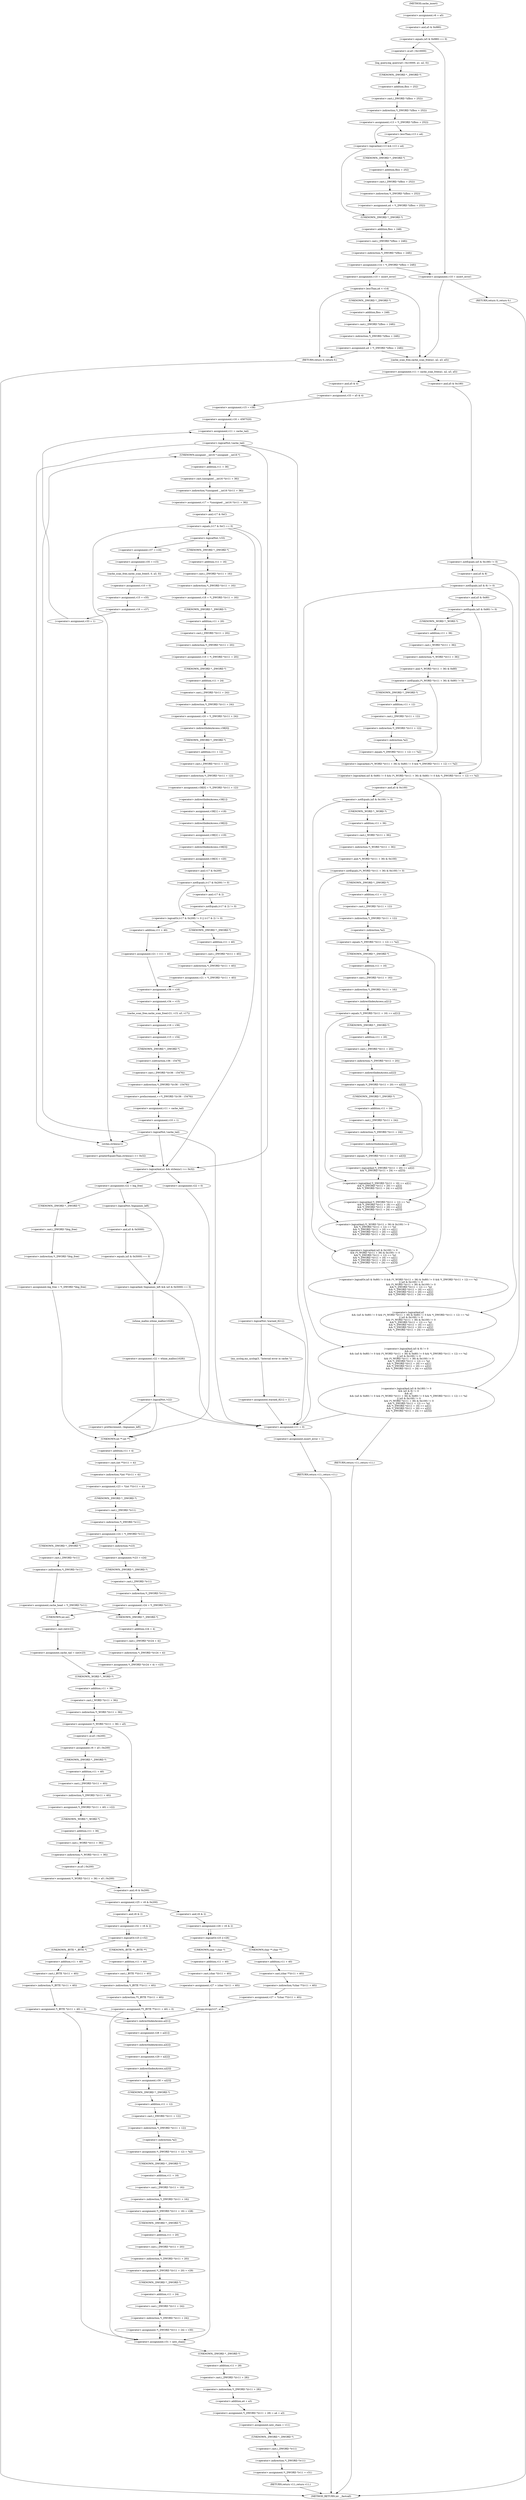 digraph cache_insert {  
"1000166" [label = "(<operator>.assignment,v6 = a5)" ]
"1000170" [label = "(<operator>.equals,(a5 & 0x980) == 0)" ]
"1000171" [label = "(<operator>.and,a5 & 0x980)" ]
"1000176" [label = "(log_query,log_query(a5 | 0x10000, a1, a2, 0))" ]
"1000177" [label = "(<operator>.or,a5 | 0x10000)" ]
"1000183" [label = "(<operator>.assignment,v13 = *(_DWORD *)(fbss + 252))" ]
"1000185" [label = "(<operator>.indirection,*(_DWORD *)(fbss + 252))" ]
"1000186" [label = "(<operator>.cast,(_DWORD *)(fbss + 252))" ]
"1000187" [label = "(UNKNOWN,_DWORD *,_DWORD *)" ]
"1000188" [label = "(<operator>.addition,fbss + 252)" ]
"1000192" [label = "(<operator>.logicalAnd,v13 && v13 < a4)" ]
"1000194" [label = "(<operator>.lessThan,v13 < a4)" ]
"1000197" [label = "(<operator>.assignment,a4 = *(_DWORD *)(fbss + 252))" ]
"1000199" [label = "(<operator>.indirection,*(_DWORD *)(fbss + 252))" ]
"1000200" [label = "(<operator>.cast,(_DWORD *)(fbss + 252))" ]
"1000201" [label = "(UNKNOWN,_DWORD *,_DWORD *)" ]
"1000202" [label = "(<operator>.addition,fbss + 252)" ]
"1000205" [label = "(<operator>.assignment,v14 = *(_DWORD *)(fbss + 248))" ]
"1000207" [label = "(<operator>.indirection,*(_DWORD *)(fbss + 248))" ]
"1000208" [label = "(<operator>.cast,(_DWORD *)(fbss + 248))" ]
"1000209" [label = "(UNKNOWN,_DWORD *,_DWORD *)" ]
"1000210" [label = "(<operator>.addition,fbss + 248)" ]
"1000216" [label = "(<operator>.assignment,v10 = insert_error)" ]
"1000220" [label = "(<operator>.lessThan,a4 < v14)" ]
"1000223" [label = "(<operator>.assignment,a4 = *(_DWORD *)(fbss + 248))" ]
"1000225" [label = "(<operator>.indirection,*(_DWORD *)(fbss + 248))" ]
"1000226" [label = "(<operator>.cast,(_DWORD *)(fbss + 248))" ]
"1000227" [label = "(UNKNOWN,_DWORD *,_DWORD *)" ]
"1000228" [label = "(<operator>.addition,fbss + 248)" ]
"1000233" [label = "(RETURN,return 0;,return 0;)" ]
"1000238" [label = "(<operator>.assignment,v10 = insert_error)" ]
"1000243" [label = "(RETURN,return 0;,return 0;)" ]
"1000245" [label = "(<operator>.assignment,v11 = cache_scan_free(a1, a2, a3, a5))" ]
"1000247" [label = "(cache_scan_free,cache_scan_free(a1, a2, a3, a5))" ]
"1000256" [label = "(<operator>.logicalAnd,(a5 & 0x180) != 0\n      && (a5 & 8) != 0\n      && a2\n      && ((a5 & 0x80) != 0 && (*(_WORD *)(v11 + 36) & 0x80) != 0 && *(_DWORD *)(v11 + 12) == *a2\n       || (a5 & 0x100) != 0\n       && (*(_WORD *)(v11 + 36) & 0x100) != 0\n       && *(_DWORD *)(v11 + 12) == *a2\n       && *(_DWORD *)(v11 + 16) == a2[1]\n       && *(_DWORD *)(v11 + 20) == a2[2]\n       && *(_DWORD *)(v11 + 24) == a2[3]))" ]
"1000257" [label = "(<operator>.notEquals,(a5 & 0x180) != 0)" ]
"1000258" [label = "(<operator>.and,a5 & 0x180)" ]
"1000262" [label = "(<operator>.logicalAnd,(a5 & 8) != 0\n      && a2\n      && ((a5 & 0x80) != 0 && (*(_WORD *)(v11 + 36) & 0x80) != 0 && *(_DWORD *)(v11 + 12) == *a2\n       || (a5 & 0x100) != 0\n       && (*(_WORD *)(v11 + 36) & 0x100) != 0\n       && *(_DWORD *)(v11 + 12) == *a2\n       && *(_DWORD *)(v11 + 16) == a2[1]\n       && *(_DWORD *)(v11 + 20) == a2[2]\n       && *(_DWORD *)(v11 + 24) == a2[3]))" ]
"1000263" [label = "(<operator>.notEquals,(a5 & 8) != 0)" ]
"1000264" [label = "(<operator>.and,a5 & 8)" ]
"1000268" [label = "(<operator>.logicalAnd,a2\n      && ((a5 & 0x80) != 0 && (*(_WORD *)(v11 + 36) & 0x80) != 0 && *(_DWORD *)(v11 + 12) == *a2\n       || (a5 & 0x100) != 0\n       && (*(_WORD *)(v11 + 36) & 0x100) != 0\n       && *(_DWORD *)(v11 + 12) == *a2\n       && *(_DWORD *)(v11 + 16) == a2[1]\n       && *(_DWORD *)(v11 + 20) == a2[2]\n       && *(_DWORD *)(v11 + 24) == a2[3]))" ]
"1000270" [label = "(<operator>.logicalOr,(a5 & 0x80) != 0 && (*(_WORD *)(v11 + 36) & 0x80) != 0 && *(_DWORD *)(v11 + 12) == *a2\n       || (a5 & 0x100) != 0\n       && (*(_WORD *)(v11 + 36) & 0x100) != 0\n       && *(_DWORD *)(v11 + 12) == *a2\n       && *(_DWORD *)(v11 + 16) == a2[1]\n       && *(_DWORD *)(v11 + 20) == a2[2]\n       && *(_DWORD *)(v11 + 24) == a2[3])" ]
"1000271" [label = "(<operator>.logicalAnd,(a5 & 0x80) != 0 && (*(_WORD *)(v11 + 36) & 0x80) != 0 && *(_DWORD *)(v11 + 12) == *a2)" ]
"1000272" [label = "(<operator>.notEquals,(a5 & 0x80) != 0)" ]
"1000273" [label = "(<operator>.and,a5 & 0x80)" ]
"1000277" [label = "(<operator>.logicalAnd,(*(_WORD *)(v11 + 36) & 0x80) != 0 && *(_DWORD *)(v11 + 12) == *a2)" ]
"1000278" [label = "(<operator>.notEquals,(*(_WORD *)(v11 + 36) & 0x80) != 0)" ]
"1000279" [label = "(<operator>.and,*(_WORD *)(v11 + 36) & 0x80)" ]
"1000280" [label = "(<operator>.indirection,*(_WORD *)(v11 + 36))" ]
"1000281" [label = "(<operator>.cast,(_WORD *)(v11 + 36))" ]
"1000282" [label = "(UNKNOWN,_WORD *,_WORD *)" ]
"1000283" [label = "(<operator>.addition,v11 + 36)" ]
"1000288" [label = "(<operator>.equals,*(_DWORD *)(v11 + 12) == *a2)" ]
"1000289" [label = "(<operator>.indirection,*(_DWORD *)(v11 + 12))" ]
"1000290" [label = "(<operator>.cast,(_DWORD *)(v11 + 12))" ]
"1000291" [label = "(UNKNOWN,_DWORD *,_DWORD *)" ]
"1000292" [label = "(<operator>.addition,v11 + 12)" ]
"1000295" [label = "(<operator>.indirection,*a2)" ]
"1000297" [label = "(<operator>.logicalAnd,(a5 & 0x100) != 0\n       && (*(_WORD *)(v11 + 36) & 0x100) != 0\n       && *(_DWORD *)(v11 + 12) == *a2\n       && *(_DWORD *)(v11 + 16) == a2[1]\n       && *(_DWORD *)(v11 + 20) == a2[2]\n       && *(_DWORD *)(v11 + 24) == a2[3])" ]
"1000298" [label = "(<operator>.notEquals,(a5 & 0x100) != 0)" ]
"1000299" [label = "(<operator>.and,a5 & 0x100)" ]
"1000303" [label = "(<operator>.logicalAnd,(*(_WORD *)(v11 + 36) & 0x100) != 0\n       && *(_DWORD *)(v11 + 12) == *a2\n       && *(_DWORD *)(v11 + 16) == a2[1]\n       && *(_DWORD *)(v11 + 20) == a2[2]\n       && *(_DWORD *)(v11 + 24) == a2[3])" ]
"1000304" [label = "(<operator>.notEquals,(*(_WORD *)(v11 + 36) & 0x100) != 0)" ]
"1000305" [label = "(<operator>.and,*(_WORD *)(v11 + 36) & 0x100)" ]
"1000306" [label = "(<operator>.indirection,*(_WORD *)(v11 + 36))" ]
"1000307" [label = "(<operator>.cast,(_WORD *)(v11 + 36))" ]
"1000308" [label = "(UNKNOWN,_WORD *,_WORD *)" ]
"1000309" [label = "(<operator>.addition,v11 + 36)" ]
"1000314" [label = "(<operator>.logicalAnd,*(_DWORD *)(v11 + 12) == *a2\n       && *(_DWORD *)(v11 + 16) == a2[1]\n       && *(_DWORD *)(v11 + 20) == a2[2]\n       && *(_DWORD *)(v11 + 24) == a2[3])" ]
"1000315" [label = "(<operator>.equals,*(_DWORD *)(v11 + 12) == *a2)" ]
"1000316" [label = "(<operator>.indirection,*(_DWORD *)(v11 + 12))" ]
"1000317" [label = "(<operator>.cast,(_DWORD *)(v11 + 12))" ]
"1000318" [label = "(UNKNOWN,_DWORD *,_DWORD *)" ]
"1000319" [label = "(<operator>.addition,v11 + 12)" ]
"1000322" [label = "(<operator>.indirection,*a2)" ]
"1000324" [label = "(<operator>.logicalAnd,*(_DWORD *)(v11 + 16) == a2[1]\n       && *(_DWORD *)(v11 + 20) == a2[2]\n       && *(_DWORD *)(v11 + 24) == a2[3])" ]
"1000325" [label = "(<operator>.equals,*(_DWORD *)(v11 + 16) == a2[1])" ]
"1000326" [label = "(<operator>.indirection,*(_DWORD *)(v11 + 16))" ]
"1000327" [label = "(<operator>.cast,(_DWORD *)(v11 + 16))" ]
"1000328" [label = "(UNKNOWN,_DWORD *,_DWORD *)" ]
"1000329" [label = "(<operator>.addition,v11 + 16)" ]
"1000332" [label = "(<operator>.indirectIndexAccess,a2[1])" ]
"1000335" [label = "(<operator>.logicalAnd,*(_DWORD *)(v11 + 20) == a2[2]\n       && *(_DWORD *)(v11 + 24) == a2[3])" ]
"1000336" [label = "(<operator>.equals,*(_DWORD *)(v11 + 20) == a2[2])" ]
"1000337" [label = "(<operator>.indirection,*(_DWORD *)(v11 + 20))" ]
"1000338" [label = "(<operator>.cast,(_DWORD *)(v11 + 20))" ]
"1000339" [label = "(UNKNOWN,_DWORD *,_DWORD *)" ]
"1000340" [label = "(<operator>.addition,v11 + 20)" ]
"1000343" [label = "(<operator>.indirectIndexAccess,a2[2])" ]
"1000346" [label = "(<operator>.equals,*(_DWORD *)(v11 + 24) == a2[3])" ]
"1000347" [label = "(<operator>.indirection,*(_DWORD *)(v11 + 24))" ]
"1000348" [label = "(<operator>.cast,(_DWORD *)(v11 + 24))" ]
"1000349" [label = "(UNKNOWN,_DWORD *,_DWORD *)" ]
"1000350" [label = "(<operator>.addition,v11 + 24)" ]
"1000353" [label = "(<operator>.indirectIndexAccess,a2[3])" ]
"1000357" [label = "(RETURN,return v11;,return v11;)" ]
"1000360" [label = "(<operator>.assignment,v11 = 0)" ]
"1000363" [label = "(<operator>.assignment,insert_error = 1)" ]
"1000366" [label = "(RETURN,return v11;,return v11;)" ]
"1000368" [label = "(<operator>.assignment,v33 = a5 & 4)" ]
"1000370" [label = "(<operator>.and,a5 & 4)" ]
"1000373" [label = "(<operator>.assignment,v15 = v38)" ]
"1000376" [label = "(<operator>.assignment,v16 = 4587520)" ]
"1000380" [label = "(<operator>.assignment,v11 = cache_tail)" ]
"1000384" [label = "(<operator>.logicalNot,!cache_tail)" ]
"1000390" [label = "(<operator>.assignment,v17 = *(unsigned __int16 *)(v11 + 36))" ]
"1000392" [label = "(<operator>.indirection,*(unsigned __int16 *)(v11 + 36))" ]
"1000393" [label = "(<operator>.cast,(unsigned __int16 *)(v11 + 36))" ]
"1000394" [label = "(UNKNOWN,unsigned __int16 *,unsigned __int16 *)" ]
"1000395" [label = "(<operator>.addition,v11 + 36)" ]
"1000399" [label = "(<operator>.equals,(v17 & 0xC) == 0)" ]
"1000400" [label = "(<operator>.and,v17 & 0xC)" ]
"1000409" [label = "(<operator>.logicalNot,!warned_8212)" ]
"1000412" [label = "(my_syslog,my_syslog(3, \"Internal error in cache.\"))" ]
"1000415" [label = "(<operator>.assignment,warned_8212 = 1)" ]
"1000420" [label = "(<operator>.logicalNot,!v33)" ]
"1000423" [label = "(<operator>.assignment,v37 = v16)" ]
"1000426" [label = "(<operator>.assignment,v35 = v15)" ]
"1000429" [label = "(cache_scan_free,cache_scan_free(0, 0, a3, 0))" ]
"1000434" [label = "(<operator>.assignment,v10 = 0)" ]
"1000437" [label = "(<operator>.assignment,v15 = v35)" ]
"1000440" [label = "(<operator>.assignment,v16 = v37)" ]
"1000443" [label = "(<operator>.assignment,v33 = 1)" ]
"1000447" [label = "(<operator>.assignment,v18 = *(_DWORD *)(v11 + 16))" ]
"1000449" [label = "(<operator>.indirection,*(_DWORD *)(v11 + 16))" ]
"1000450" [label = "(<operator>.cast,(_DWORD *)(v11 + 16))" ]
"1000451" [label = "(UNKNOWN,_DWORD *,_DWORD *)" ]
"1000452" [label = "(<operator>.addition,v11 + 16)" ]
"1000455" [label = "(<operator>.assignment,v19 = *(_DWORD *)(v11 + 20))" ]
"1000457" [label = "(<operator>.indirection,*(_DWORD *)(v11 + 20))" ]
"1000458" [label = "(<operator>.cast,(_DWORD *)(v11 + 20))" ]
"1000459" [label = "(UNKNOWN,_DWORD *,_DWORD *)" ]
"1000460" [label = "(<operator>.addition,v11 + 20)" ]
"1000463" [label = "(<operator>.assignment,v20 = *(_DWORD *)(v11 + 24))" ]
"1000465" [label = "(<operator>.indirection,*(_DWORD *)(v11 + 24))" ]
"1000466" [label = "(<operator>.cast,(_DWORD *)(v11 + 24))" ]
"1000467" [label = "(UNKNOWN,_DWORD *,_DWORD *)" ]
"1000468" [label = "(<operator>.addition,v11 + 24)" ]
"1000471" [label = "(<operator>.assignment,v38[0] = *(_DWORD *)(v11 + 12))" ]
"1000472" [label = "(<operator>.indirectIndexAccess,v38[0])" ]
"1000475" [label = "(<operator>.indirection,*(_DWORD *)(v11 + 12))" ]
"1000476" [label = "(<operator>.cast,(_DWORD *)(v11 + 12))" ]
"1000477" [label = "(UNKNOWN,_DWORD *,_DWORD *)" ]
"1000478" [label = "(<operator>.addition,v11 + 12)" ]
"1000481" [label = "(<operator>.assignment,v38[1] = v18)" ]
"1000482" [label = "(<operator>.indirectIndexAccess,v38[1])" ]
"1000486" [label = "(<operator>.assignment,v38[2] = v19)" ]
"1000487" [label = "(<operator>.indirectIndexAccess,v38[2])" ]
"1000491" [label = "(<operator>.assignment,v38[3] = v20)" ]
"1000492" [label = "(<operator>.indirectIndexAccess,v38[3])" ]
"1000497" [label = "(<operator>.logicalOr,(v17 & 0x200) != 0 || (v17 & 2) != 0)" ]
"1000498" [label = "(<operator>.notEquals,(v17 & 0x200) != 0)" ]
"1000499" [label = "(<operator>.and,v17 & 0x200)" ]
"1000503" [label = "(<operator>.notEquals,(v17 & 2) != 0)" ]
"1000504" [label = "(<operator>.and,v17 & 2)" ]
"1000508" [label = "(<operator>.assignment,v21 = *(_DWORD *)(v11 + 40))" ]
"1000510" [label = "(<operator>.indirection,*(_DWORD *)(v11 + 40))" ]
"1000511" [label = "(<operator>.cast,(_DWORD *)(v11 + 40))" ]
"1000512" [label = "(UNKNOWN,_DWORD *,_DWORD *)" ]
"1000513" [label = "(<operator>.addition,v11 + 40)" ]
"1000517" [label = "(<operator>.assignment,v21 = v11 + 40)" ]
"1000519" [label = "(<operator>.addition,v11 + 40)" ]
"1000522" [label = "(<operator>.assignment,v36 = v16)" ]
"1000525" [label = "(<operator>.assignment,v34 = v15)" ]
"1000528" [label = "(cache_scan_free,cache_scan_free(v21, v15, a3, v17))" ]
"1000533" [label = "(<operator>.assignment,v16 = v36)" ]
"1000536" [label = "(<operator>.assignment,v15 = v34)" ]
"1000539" [label = "(<operator>.preIncrement,++*(_DWORD *)(v36 - 15476))" ]
"1000540" [label = "(<operator>.indirection,*(_DWORD *)(v36 - 15476))" ]
"1000541" [label = "(<operator>.cast,(_DWORD *)(v36 - 15476))" ]
"1000542" [label = "(UNKNOWN,_DWORD *,_DWORD *)" ]
"1000543" [label = "(<operator>.subtraction,v36 - 15476)" ]
"1000546" [label = "(<operator>.assignment,v11 = cache_tail)" ]
"1000549" [label = "(<operator>.assignment,v10 = 1)" ]
"1000553" [label = "(<operator>.logicalNot,!cache_tail)" ]
"1000557" [label = "(<operator>.logicalAnd,a1 && strlen(a1) >= 0x32)" ]
"1000559" [label = "(<operator>.greaterEqualsThan,strlen(a1) >= 0x32)" ]
"1000560" [label = "(strlen,strlen(a1))" ]
"1000564" [label = "(<operator>.assignment,v22 = big_free)" ]
"1000570" [label = "(<operator>.assignment,big_free = *(_DWORD *)big_free)" ]
"1000572" [label = "(<operator>.indirection,*(_DWORD *)big_free)" ]
"1000573" [label = "(<operator>.cast,(_DWORD *)big_free)" ]
"1000574" [label = "(UNKNOWN,_DWORD *,_DWORD *)" ]
"1000579" [label = "(<operator>.logicalAnd,!bignames_left && (a5 & 0x5000) == 0)" ]
"1000580" [label = "(<operator>.logicalNot,!bignames_left)" ]
"1000582" [label = "(<operator>.equals,(a5 & 0x5000) == 0)" ]
"1000583" [label = "(<operator>.and,a5 & 0x5000)" ]
"1000588" [label = "(<operator>.assignment,v22 = whine_malloc(1028))" ]
"1000590" [label = "(whine_malloc,whine_malloc(1028))" ]
"1000593" [label = "(<operator>.logicalNot,!v22)" ]
"1000598" [label = "(<operator>.preDecrement,--bignames_left)" ]
"1000602" [label = "(<operator>.assignment,v22 = 0)" ]
"1000605" [label = "(<operator>.assignment,v23 = *(int **)(v11 + 4))" ]
"1000607" [label = "(<operator>.indirection,*(int **)(v11 + 4))" ]
"1000608" [label = "(<operator>.cast,(int **)(v11 + 4))" ]
"1000609" [label = "(UNKNOWN,int **,int **)" ]
"1000610" [label = "(<operator>.addition,v11 + 4)" ]
"1000613" [label = "(<operator>.assignment,v24 = *(_DWORD *)v11)" ]
"1000615" [label = "(<operator>.indirection,*(_DWORD *)v11)" ]
"1000616" [label = "(<operator>.cast,(_DWORD *)v11)" ]
"1000617" [label = "(UNKNOWN,_DWORD *,_DWORD *)" ]
"1000622" [label = "(<operator>.assignment,*v23 = v24)" ]
"1000623" [label = "(<operator>.indirection,*v23)" ]
"1000626" [label = "(<operator>.assignment,v24 = *(_DWORD *)v11)" ]
"1000628" [label = "(<operator>.indirection,*(_DWORD *)v11)" ]
"1000629" [label = "(<operator>.cast,(_DWORD *)v11)" ]
"1000630" [label = "(UNKNOWN,_DWORD *,_DWORD *)" ]
"1000634" [label = "(<operator>.assignment,cache_head = *(_DWORD *)v11)" ]
"1000636" [label = "(<operator>.indirection,*(_DWORD *)v11)" ]
"1000637" [label = "(<operator>.cast,(_DWORD *)v11)" ]
"1000638" [label = "(UNKNOWN,_DWORD *,_DWORD *)" ]
"1000642" [label = "(<operator>.assignment,*(_DWORD *)(v24 + 4) = v23)" ]
"1000643" [label = "(<operator>.indirection,*(_DWORD *)(v24 + 4))" ]
"1000644" [label = "(<operator>.cast,(_DWORD *)(v24 + 4))" ]
"1000645" [label = "(UNKNOWN,_DWORD *,_DWORD *)" ]
"1000646" [label = "(<operator>.addition,v24 + 4)" ]
"1000651" [label = "(<operator>.assignment,cache_tail = (int)v23)" ]
"1000653" [label = "(<operator>.cast,(int)v23)" ]
"1000654" [label = "(UNKNOWN,int,int)" ]
"1000656" [label = "(<operator>.assignment,*(_WORD *)(v11 + 36) = a5)" ]
"1000657" [label = "(<operator>.indirection,*(_WORD *)(v11 + 36))" ]
"1000658" [label = "(<operator>.cast,(_WORD *)(v11 + 36))" ]
"1000659" [label = "(UNKNOWN,_WORD *,_WORD *)" ]
"1000660" [label = "(<operator>.addition,v11 + 36)" ]
"1000667" [label = "(<operator>.assignment,v6 = a5 | 0x200)" ]
"1000669" [label = "(<operator>.or,a5 | 0x200)" ]
"1000672" [label = "(<operator>.assignment,*(_DWORD *)(v11 + 40) = v22)" ]
"1000673" [label = "(<operator>.indirection,*(_DWORD *)(v11 + 40))" ]
"1000674" [label = "(<operator>.cast,(_DWORD *)(v11 + 40))" ]
"1000675" [label = "(UNKNOWN,_DWORD *,_DWORD *)" ]
"1000676" [label = "(<operator>.addition,v11 + 40)" ]
"1000680" [label = "(<operator>.assignment,*(_WORD *)(v11 + 36) = a5 | 0x200)" ]
"1000681" [label = "(<operator>.indirection,*(_WORD *)(v11 + 36))" ]
"1000682" [label = "(<operator>.cast,(_WORD *)(v11 + 36))" ]
"1000683" [label = "(UNKNOWN,_WORD *,_WORD *)" ]
"1000684" [label = "(<operator>.addition,v11 + 36)" ]
"1000687" [label = "(<operator>.or,a5 | 0x200)" ]
"1000690" [label = "(<operator>.assignment,v25 = v6 & 0x200)" ]
"1000692" [label = "(<operator>.and,v6 & 0x200)" ]
"1000698" [label = "(<operator>.assignment,v26 = v6 & 2)" ]
"1000700" [label = "(<operator>.and,v6 & 2)" ]
"1000704" [label = "(<operator>.logicalOr,v25 || v26)" ]
"1000707" [label = "(<operator>.assignment,v27 = *(char **)(v11 + 40))" ]
"1000709" [label = "(<operator>.indirection,*(char **)(v11 + 40))" ]
"1000710" [label = "(<operator>.cast,(char **)(v11 + 40))" ]
"1000711" [label = "(UNKNOWN,char **,char **)" ]
"1000712" [label = "(<operator>.addition,v11 + 40)" ]
"1000716" [label = "(<operator>.assignment,v27 = (char *)(v11 + 40))" ]
"1000718" [label = "(<operator>.cast,(char *)(v11 + 40))" ]
"1000719" [label = "(UNKNOWN,char *,char *)" ]
"1000720" [label = "(<operator>.addition,v11 + 40)" ]
"1000723" [label = "(strcpy,strcpy(v27, a1))" ]
"1000728" [label = "(<operator>.assignment,v32 = v6 & 2)" ]
"1000730" [label = "(<operator>.and,v6 & 2)" ]
"1000734" [label = "(<operator>.logicalOr,v25 || v32)" ]
"1000737" [label = "(<operator>.assignment,**(_BYTE **)(v11 + 40) = 0)" ]
"1000738" [label = "(<operator>.indirection,**(_BYTE **)(v11 + 40))" ]
"1000739" [label = "(<operator>.indirection,*(_BYTE **)(v11 + 40))" ]
"1000740" [label = "(<operator>.cast,(_BYTE **)(v11 + 40))" ]
"1000741" [label = "(UNKNOWN,_BYTE **,_BYTE **)" ]
"1000742" [label = "(<operator>.addition,v11 + 40)" ]
"1000747" [label = "(<operator>.assignment,*(_BYTE *)(v11 + 40) = 0)" ]
"1000748" [label = "(<operator>.indirection,*(_BYTE *)(v11 + 40))" ]
"1000749" [label = "(<operator>.cast,(_BYTE *)(v11 + 40))" ]
"1000750" [label = "(UNKNOWN,_BYTE *,_BYTE *)" ]
"1000751" [label = "(<operator>.addition,v11 + 40)" ]
"1000758" [label = "(<operator>.assignment,v28 = a2[1])" ]
"1000760" [label = "(<operator>.indirectIndexAccess,a2[1])" ]
"1000763" [label = "(<operator>.assignment,v29 = a2[2])" ]
"1000765" [label = "(<operator>.indirectIndexAccess,a2[2])" ]
"1000768" [label = "(<operator>.assignment,v30 = a2[3])" ]
"1000770" [label = "(<operator>.indirectIndexAccess,a2[3])" ]
"1000773" [label = "(<operator>.assignment,*(_DWORD *)(v11 + 12) = *a2)" ]
"1000774" [label = "(<operator>.indirection,*(_DWORD *)(v11 + 12))" ]
"1000775" [label = "(<operator>.cast,(_DWORD *)(v11 + 12))" ]
"1000776" [label = "(UNKNOWN,_DWORD *,_DWORD *)" ]
"1000777" [label = "(<operator>.addition,v11 + 12)" ]
"1000780" [label = "(<operator>.indirection,*a2)" ]
"1000782" [label = "(<operator>.assignment,*(_DWORD *)(v11 + 16) = v28)" ]
"1000783" [label = "(<operator>.indirection,*(_DWORD *)(v11 + 16))" ]
"1000784" [label = "(<operator>.cast,(_DWORD *)(v11 + 16))" ]
"1000785" [label = "(UNKNOWN,_DWORD *,_DWORD *)" ]
"1000786" [label = "(<operator>.addition,v11 + 16)" ]
"1000790" [label = "(<operator>.assignment,*(_DWORD *)(v11 + 20) = v29)" ]
"1000791" [label = "(<operator>.indirection,*(_DWORD *)(v11 + 20))" ]
"1000792" [label = "(<operator>.cast,(_DWORD *)(v11 + 20))" ]
"1000793" [label = "(UNKNOWN,_DWORD *,_DWORD *)" ]
"1000794" [label = "(<operator>.addition,v11 + 20)" ]
"1000798" [label = "(<operator>.assignment,*(_DWORD *)(v11 + 24) = v30)" ]
"1000799" [label = "(<operator>.indirection,*(_DWORD *)(v11 + 24))" ]
"1000800" [label = "(<operator>.cast,(_DWORD *)(v11 + 24))" ]
"1000801" [label = "(UNKNOWN,_DWORD *,_DWORD *)" ]
"1000802" [label = "(<operator>.addition,v11 + 24)" ]
"1000806" [label = "(<operator>.assignment,v31 = new_chain)" ]
"1000809" [label = "(<operator>.assignment,*(_DWORD *)(v11 + 28) = a4 + a3)" ]
"1000810" [label = "(<operator>.indirection,*(_DWORD *)(v11 + 28))" ]
"1000811" [label = "(<operator>.cast,(_DWORD *)(v11 + 28))" ]
"1000812" [label = "(UNKNOWN,_DWORD *,_DWORD *)" ]
"1000813" [label = "(<operator>.addition,v11 + 28)" ]
"1000816" [label = "(<operator>.addition,a4 + a3)" ]
"1000819" [label = "(<operator>.assignment,new_chain = v11)" ]
"1000822" [label = "(<operator>.assignment,*(_DWORD *)v11 = v31)" ]
"1000823" [label = "(<operator>.indirection,*(_DWORD *)v11)" ]
"1000824" [label = "(<operator>.cast,(_DWORD *)v11)" ]
"1000825" [label = "(UNKNOWN,_DWORD *,_DWORD *)" ]
"1000828" [label = "(RETURN,return v11;,return v11;)" ]
"1000130" [label = "(METHOD,cache_insert)" ]
"1000830" [label = "(METHOD_RETURN,int __fastcall)" ]
  "1000166" -> "1000171" 
  "1000170" -> "1000238" 
  "1000170" -> "1000177" 
  "1000171" -> "1000170" 
  "1000176" -> "1000187" 
  "1000177" -> "1000176" 
  "1000183" -> "1000192" 
  "1000183" -> "1000194" 
  "1000185" -> "1000183" 
  "1000186" -> "1000185" 
  "1000187" -> "1000188" 
  "1000188" -> "1000186" 
  "1000192" -> "1000201" 
  "1000192" -> "1000209" 
  "1000194" -> "1000192" 
  "1000197" -> "1000209" 
  "1000199" -> "1000197" 
  "1000200" -> "1000199" 
  "1000201" -> "1000202" 
  "1000202" -> "1000200" 
  "1000205" -> "1000216" 
  "1000205" -> "1000238" 
  "1000207" -> "1000205" 
  "1000208" -> "1000207" 
  "1000209" -> "1000210" 
  "1000210" -> "1000208" 
  "1000216" -> "1000220" 
  "1000220" -> "1000227" 
  "1000220" -> "1000233" 
  "1000220" -> "1000247" 
  "1000223" -> "1000233" 
  "1000223" -> "1000247" 
  "1000225" -> "1000223" 
  "1000226" -> "1000225" 
  "1000227" -> "1000228" 
  "1000228" -> "1000226" 
  "1000233" -> "1000830" 
  "1000238" -> "1000243" 
  "1000238" -> "1000247" 
  "1000243" -> "1000830" 
  "1000245" -> "1000258" 
  "1000245" -> "1000370" 
  "1000247" -> "1000245" 
  "1000256" -> "1000357" 
  "1000256" -> "1000360" 
  "1000257" -> "1000256" 
  "1000257" -> "1000264" 
  "1000258" -> "1000257" 
  "1000262" -> "1000256" 
  "1000263" -> "1000262" 
  "1000263" -> "1000268" 
  "1000263" -> "1000273" 
  "1000264" -> "1000263" 
  "1000268" -> "1000262" 
  "1000270" -> "1000268" 
  "1000271" -> "1000270" 
  "1000271" -> "1000299" 
  "1000272" -> "1000282" 
  "1000272" -> "1000271" 
  "1000273" -> "1000272" 
  "1000277" -> "1000271" 
  "1000278" -> "1000291" 
  "1000278" -> "1000277" 
  "1000279" -> "1000278" 
  "1000280" -> "1000279" 
  "1000281" -> "1000280" 
  "1000282" -> "1000283" 
  "1000283" -> "1000281" 
  "1000288" -> "1000277" 
  "1000289" -> "1000295" 
  "1000290" -> "1000289" 
  "1000291" -> "1000292" 
  "1000292" -> "1000290" 
  "1000295" -> "1000288" 
  "1000297" -> "1000270" 
  "1000298" -> "1000308" 
  "1000298" -> "1000297" 
  "1000299" -> "1000298" 
  "1000303" -> "1000297" 
  "1000304" -> "1000318" 
  "1000304" -> "1000303" 
  "1000305" -> "1000304" 
  "1000306" -> "1000305" 
  "1000307" -> "1000306" 
  "1000308" -> "1000309" 
  "1000309" -> "1000307" 
  "1000314" -> "1000303" 
  "1000315" -> "1000328" 
  "1000315" -> "1000314" 
  "1000316" -> "1000322" 
  "1000317" -> "1000316" 
  "1000318" -> "1000319" 
  "1000319" -> "1000317" 
  "1000322" -> "1000315" 
  "1000324" -> "1000314" 
  "1000325" -> "1000339" 
  "1000325" -> "1000324" 
  "1000326" -> "1000332" 
  "1000327" -> "1000326" 
  "1000328" -> "1000329" 
  "1000329" -> "1000327" 
  "1000332" -> "1000325" 
  "1000335" -> "1000324" 
  "1000336" -> "1000349" 
  "1000336" -> "1000335" 
  "1000337" -> "1000343" 
  "1000338" -> "1000337" 
  "1000339" -> "1000340" 
  "1000340" -> "1000338" 
  "1000343" -> "1000336" 
  "1000346" -> "1000335" 
  "1000347" -> "1000353" 
  "1000348" -> "1000347" 
  "1000349" -> "1000350" 
  "1000350" -> "1000348" 
  "1000353" -> "1000346" 
  "1000357" -> "1000830" 
  "1000360" -> "1000363" 
  "1000363" -> "1000366" 
  "1000366" -> "1000830" 
  "1000368" -> "1000373" 
  "1000370" -> "1000368" 
  "1000373" -> "1000376" 
  "1000376" -> "1000380" 
  "1000380" -> "1000384" 
  "1000384" -> "1000360" 
  "1000384" -> "1000394" 
  "1000384" -> "1000557" 
  "1000384" -> "1000560" 
  "1000390" -> "1000400" 
  "1000392" -> "1000390" 
  "1000393" -> "1000392" 
  "1000394" -> "1000395" 
  "1000395" -> "1000393" 
  "1000399" -> "1000557" 
  "1000399" -> "1000560" 
  "1000399" -> "1000409" 
  "1000399" -> "1000420" 
  "1000400" -> "1000399" 
  "1000409" -> "1000412" 
  "1000409" -> "1000360" 
  "1000412" -> "1000415" 
  "1000415" -> "1000360" 
  "1000420" -> "1000423" 
  "1000420" -> "1000451" 
  "1000423" -> "1000426" 
  "1000426" -> "1000429" 
  "1000429" -> "1000434" 
  "1000434" -> "1000437" 
  "1000437" -> "1000440" 
  "1000440" -> "1000443" 
  "1000443" -> "1000380" 
  "1000447" -> "1000459" 
  "1000449" -> "1000447" 
  "1000450" -> "1000449" 
  "1000451" -> "1000452" 
  "1000452" -> "1000450" 
  "1000455" -> "1000467" 
  "1000457" -> "1000455" 
  "1000458" -> "1000457" 
  "1000459" -> "1000460" 
  "1000460" -> "1000458" 
  "1000463" -> "1000472" 
  "1000465" -> "1000463" 
  "1000466" -> "1000465" 
  "1000467" -> "1000468" 
  "1000468" -> "1000466" 
  "1000471" -> "1000482" 
  "1000472" -> "1000477" 
  "1000475" -> "1000471" 
  "1000476" -> "1000475" 
  "1000477" -> "1000478" 
  "1000478" -> "1000476" 
  "1000481" -> "1000487" 
  "1000482" -> "1000481" 
  "1000486" -> "1000492" 
  "1000487" -> "1000486" 
  "1000491" -> "1000499" 
  "1000492" -> "1000491" 
  "1000497" -> "1000512" 
  "1000497" -> "1000519" 
  "1000498" -> "1000497" 
  "1000498" -> "1000504" 
  "1000499" -> "1000498" 
  "1000503" -> "1000497" 
  "1000504" -> "1000503" 
  "1000508" -> "1000522" 
  "1000510" -> "1000508" 
  "1000511" -> "1000510" 
  "1000512" -> "1000513" 
  "1000513" -> "1000511" 
  "1000517" -> "1000522" 
  "1000519" -> "1000517" 
  "1000522" -> "1000525" 
  "1000525" -> "1000528" 
  "1000528" -> "1000533" 
  "1000533" -> "1000536" 
  "1000536" -> "1000542" 
  "1000539" -> "1000546" 
  "1000540" -> "1000539" 
  "1000541" -> "1000540" 
  "1000542" -> "1000543" 
  "1000543" -> "1000541" 
  "1000546" -> "1000549" 
  "1000549" -> "1000553" 
  "1000553" -> "1000394" 
  "1000553" -> "1000557" 
  "1000553" -> "1000560" 
  "1000553" -> "1000360" 
  "1000557" -> "1000564" 
  "1000557" -> "1000602" 
  "1000559" -> "1000557" 
  "1000560" -> "1000559" 
  "1000564" -> "1000574" 
  "1000564" -> "1000580" 
  "1000570" -> "1000609" 
  "1000572" -> "1000570" 
  "1000573" -> "1000572" 
  "1000574" -> "1000573" 
  "1000579" -> "1000360" 
  "1000579" -> "1000590" 
  "1000580" -> "1000579" 
  "1000580" -> "1000583" 
  "1000582" -> "1000579" 
  "1000583" -> "1000582" 
  "1000588" -> "1000593" 
  "1000590" -> "1000588" 
  "1000593" -> "1000360" 
  "1000593" -> "1000598" 
  "1000593" -> "1000609" 
  "1000598" -> "1000609" 
  "1000602" -> "1000609" 
  "1000605" -> "1000617" 
  "1000607" -> "1000605" 
  "1000608" -> "1000607" 
  "1000609" -> "1000610" 
  "1000610" -> "1000608" 
  "1000613" -> "1000623" 
  "1000613" -> "1000638" 
  "1000615" -> "1000613" 
  "1000616" -> "1000615" 
  "1000617" -> "1000616" 
  "1000622" -> "1000630" 
  "1000623" -> "1000622" 
  "1000626" -> "1000645" 
  "1000626" -> "1000654" 
  "1000628" -> "1000626" 
  "1000629" -> "1000628" 
  "1000630" -> "1000629" 
  "1000634" -> "1000645" 
  "1000634" -> "1000654" 
  "1000636" -> "1000634" 
  "1000637" -> "1000636" 
  "1000638" -> "1000637" 
  "1000642" -> "1000659" 
  "1000643" -> "1000642" 
  "1000644" -> "1000643" 
  "1000645" -> "1000646" 
  "1000646" -> "1000644" 
  "1000651" -> "1000659" 
  "1000653" -> "1000651" 
  "1000654" -> "1000653" 
  "1000656" -> "1000669" 
  "1000656" -> "1000692" 
  "1000657" -> "1000656" 
  "1000658" -> "1000657" 
  "1000659" -> "1000660" 
  "1000660" -> "1000658" 
  "1000667" -> "1000675" 
  "1000669" -> "1000667" 
  "1000672" -> "1000683" 
  "1000673" -> "1000672" 
  "1000674" -> "1000673" 
  "1000675" -> "1000676" 
  "1000676" -> "1000674" 
  "1000680" -> "1000692" 
  "1000681" -> "1000687" 
  "1000682" -> "1000681" 
  "1000683" -> "1000684" 
  "1000684" -> "1000682" 
  "1000687" -> "1000680" 
  "1000690" -> "1000700" 
  "1000690" -> "1000730" 
  "1000692" -> "1000690" 
  "1000698" -> "1000704" 
  "1000698" -> "1000704" 
  "1000700" -> "1000698" 
  "1000704" -> "1000711" 
  "1000704" -> "1000719" 
  "1000707" -> "1000723" 
  "1000709" -> "1000707" 
  "1000710" -> "1000709" 
  "1000711" -> "1000712" 
  "1000712" -> "1000710" 
  "1000716" -> "1000723" 
  "1000718" -> "1000716" 
  "1000719" -> "1000720" 
  "1000720" -> "1000718" 
  "1000723" -> "1000760" 
  "1000723" -> "1000806" 
  "1000728" -> "1000734" 
  "1000728" -> "1000734" 
  "1000730" -> "1000728" 
  "1000734" -> "1000741" 
  "1000734" -> "1000750" 
  "1000737" -> "1000760" 
  "1000737" -> "1000806" 
  "1000738" -> "1000737" 
  "1000739" -> "1000738" 
  "1000740" -> "1000739" 
  "1000741" -> "1000742" 
  "1000742" -> "1000740" 
  "1000747" -> "1000760" 
  "1000747" -> "1000806" 
  "1000748" -> "1000747" 
  "1000749" -> "1000748" 
  "1000750" -> "1000751" 
  "1000751" -> "1000749" 
  "1000758" -> "1000765" 
  "1000760" -> "1000758" 
  "1000763" -> "1000770" 
  "1000765" -> "1000763" 
  "1000768" -> "1000776" 
  "1000770" -> "1000768" 
  "1000773" -> "1000785" 
  "1000774" -> "1000780" 
  "1000775" -> "1000774" 
  "1000776" -> "1000777" 
  "1000777" -> "1000775" 
  "1000780" -> "1000773" 
  "1000782" -> "1000793" 
  "1000783" -> "1000782" 
  "1000784" -> "1000783" 
  "1000785" -> "1000786" 
  "1000786" -> "1000784" 
  "1000790" -> "1000801" 
  "1000791" -> "1000790" 
  "1000792" -> "1000791" 
  "1000793" -> "1000794" 
  "1000794" -> "1000792" 
  "1000798" -> "1000806" 
  "1000799" -> "1000798" 
  "1000800" -> "1000799" 
  "1000801" -> "1000802" 
  "1000802" -> "1000800" 
  "1000806" -> "1000812" 
  "1000809" -> "1000819" 
  "1000810" -> "1000816" 
  "1000811" -> "1000810" 
  "1000812" -> "1000813" 
  "1000813" -> "1000811" 
  "1000816" -> "1000809" 
  "1000819" -> "1000825" 
  "1000822" -> "1000828" 
  "1000823" -> "1000822" 
  "1000824" -> "1000823" 
  "1000825" -> "1000824" 
  "1000828" -> "1000830" 
  "1000130" -> "1000166" 
}
